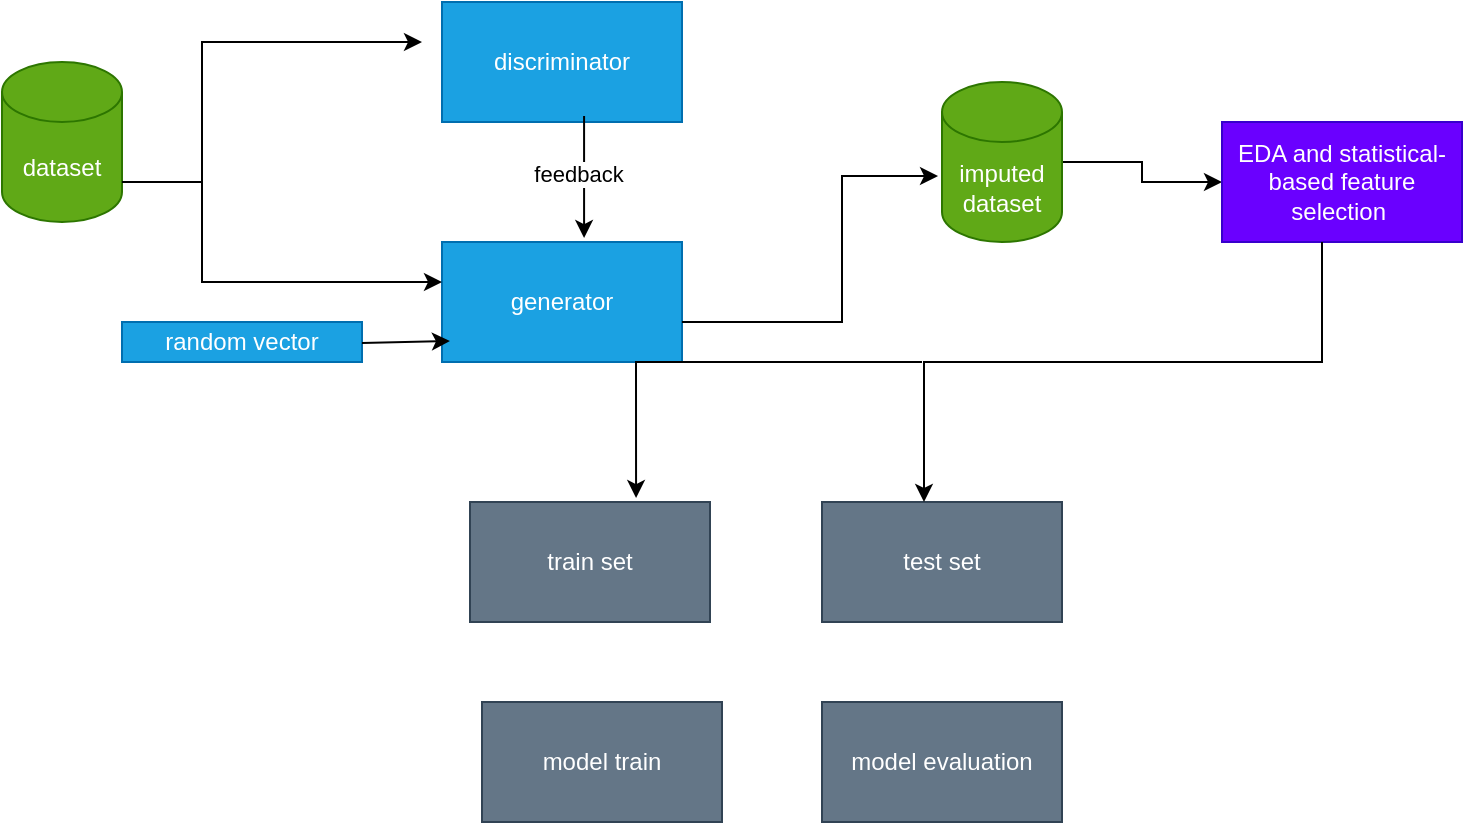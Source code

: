 <mxfile version="26.0.10">
  <diagram name="Page-1" id="jvBuB1lze5xDsDnsCJKq">
    <mxGraphModel dx="880" dy="426" grid="1" gridSize="10" guides="1" tooltips="1" connect="1" arrows="1" fold="1" page="1" pageScale="1" pageWidth="827" pageHeight="1169" math="0" shadow="0">
      <root>
        <mxCell id="0" />
        <mxCell id="1" parent="0" />
        <mxCell id="WdHeQMochMUsHgBH3z90-2" value="dataset" style="shape=cylinder3;whiteSpace=wrap;html=1;boundedLbl=1;backgroundOutline=1;size=15;fillColor=#60a917;fontColor=#ffffff;strokeColor=#2D7600;" vertex="1" parent="1">
          <mxGeometry x="60" y="170" width="60" height="80" as="geometry" />
        </mxCell>
        <mxCell id="WdHeQMochMUsHgBH3z90-3" value="generator" style="rounded=0;whiteSpace=wrap;html=1;fillColor=#1ba1e2;fontColor=#ffffff;strokeColor=#006EAF;" vertex="1" parent="1">
          <mxGeometry x="280" y="260" width="120" height="60" as="geometry" />
        </mxCell>
        <mxCell id="WdHeQMochMUsHgBH3z90-4" value="discriminator" style="rounded=0;whiteSpace=wrap;html=1;fillColor=#1ba1e2;fontColor=#ffffff;strokeColor=#006EAF;" vertex="1" parent="1">
          <mxGeometry x="280" y="140" width="120" height="60" as="geometry" />
        </mxCell>
        <mxCell id="WdHeQMochMUsHgBH3z90-5" value="random vector" style="rounded=0;whiteSpace=wrap;html=1;rotation=0;fillColor=#1ba1e2;fontColor=#ffffff;strokeColor=#006EAF;" vertex="1" parent="1">
          <mxGeometry x="120" y="300" width="120" height="20" as="geometry" />
        </mxCell>
        <mxCell id="WdHeQMochMUsHgBH3z90-19" value="" style="edgeStyle=orthogonalEdgeStyle;rounded=0;orthogonalLoop=1;jettySize=auto;html=1;" edge="1" parent="1" source="WdHeQMochMUsHgBH3z90-6" target="WdHeQMochMUsHgBH3z90-14">
          <mxGeometry relative="1" as="geometry" />
        </mxCell>
        <mxCell id="WdHeQMochMUsHgBH3z90-6" value="imputed dataset" style="shape=cylinder3;whiteSpace=wrap;html=1;boundedLbl=1;backgroundOutline=1;size=15;fillColor=#60a917;fontColor=#ffffff;strokeColor=#2D7600;" vertex="1" parent="1">
          <mxGeometry x="530" y="180" width="60" height="80" as="geometry" />
        </mxCell>
        <mxCell id="WdHeQMochMUsHgBH3z90-7" value="" style="endArrow=classic;html=1;rounded=0;" edge="1" parent="1">
          <mxGeometry width="50" height="50" relative="1" as="geometry">
            <mxPoint x="160" y="200" as="sourcePoint" />
            <mxPoint x="270" y="160" as="targetPoint" />
            <Array as="points">
              <mxPoint x="160" y="160" />
            </Array>
          </mxGeometry>
        </mxCell>
        <mxCell id="WdHeQMochMUsHgBH3z90-8" value="" style="endArrow=classic;html=1;rounded=0;" edge="1" parent="1">
          <mxGeometry width="50" height="50" relative="1" as="geometry">
            <mxPoint x="160" y="200" as="sourcePoint" />
            <mxPoint x="280" y="280" as="targetPoint" />
            <Array as="points">
              <mxPoint x="160" y="280" />
              <mxPoint x="200" y="280" />
            </Array>
          </mxGeometry>
        </mxCell>
        <mxCell id="WdHeQMochMUsHgBH3z90-9" value="" style="endArrow=none;html=1;rounded=0;" edge="1" parent="1">
          <mxGeometry width="50" height="50" relative="1" as="geometry">
            <mxPoint x="120" y="230" as="sourcePoint" />
            <mxPoint x="160" y="230" as="targetPoint" />
            <Array as="points">
              <mxPoint x="140" y="230" />
            </Array>
          </mxGeometry>
        </mxCell>
        <mxCell id="WdHeQMochMUsHgBH3z90-10" value="" style="endArrow=classic;html=1;rounded=0;entryX=0.033;entryY=0.9;entryDx=0;entryDy=0;entryPerimeter=0;" edge="1" parent="1">
          <mxGeometry width="50" height="50" relative="1" as="geometry">
            <mxPoint x="240" y="310.5" as="sourcePoint" />
            <mxPoint x="283.96" y="309.5" as="targetPoint" />
          </mxGeometry>
        </mxCell>
        <mxCell id="WdHeQMochMUsHgBH3z90-11" value="" style="endArrow=classic;html=1;rounded=0;entryX=0.592;entryY=-0.033;entryDx=0;entryDy=0;entryPerimeter=0;exitX=0.592;exitY=0.95;exitDx=0;exitDy=0;exitPerimeter=0;" edge="1" parent="1" source="WdHeQMochMUsHgBH3z90-4" target="WdHeQMochMUsHgBH3z90-3">
          <mxGeometry width="50" height="50" relative="1" as="geometry">
            <mxPoint x="350" y="210" as="sourcePoint" />
            <mxPoint x="400" y="160" as="targetPoint" />
          </mxGeometry>
        </mxCell>
        <mxCell id="WdHeQMochMUsHgBH3z90-12" value="feedback" style="edgeLabel;html=1;align=center;verticalAlign=middle;resizable=0;points=[];" vertex="1" connectable="0" parent="WdHeQMochMUsHgBH3z90-11">
          <mxGeometry x="-0.05" y="-3" relative="1" as="geometry">
            <mxPoint as="offset" />
          </mxGeometry>
        </mxCell>
        <mxCell id="WdHeQMochMUsHgBH3z90-13" value="" style="endArrow=classic;html=1;rounded=0;entryX=-0.033;entryY=0.588;entryDx=0;entryDy=0;entryPerimeter=0;" edge="1" parent="1" target="WdHeQMochMUsHgBH3z90-6">
          <mxGeometry width="50" height="50" relative="1" as="geometry">
            <mxPoint x="400" y="300" as="sourcePoint" />
            <mxPoint x="480" y="240" as="targetPoint" />
            <Array as="points">
              <mxPoint x="480" y="300" />
              <mxPoint x="480" y="227" />
            </Array>
          </mxGeometry>
        </mxCell>
        <mxCell id="WdHeQMochMUsHgBH3z90-14" value="EDA and statistical-based feature selection&amp;nbsp;" style="rounded=0;whiteSpace=wrap;html=1;fillColor=#6a00ff;fontColor=#ffffff;strokeColor=#3700CC;" vertex="1" parent="1">
          <mxGeometry x="670" y="200" width="120" height="60" as="geometry" />
        </mxCell>
        <mxCell id="WdHeQMochMUsHgBH3z90-15" value="train set" style="rounded=0;whiteSpace=wrap;html=1;fillColor=#647687;fontColor=#ffffff;strokeColor=#314354;" vertex="1" parent="1">
          <mxGeometry x="294" y="390" width="120" height="60" as="geometry" />
        </mxCell>
        <mxCell id="WdHeQMochMUsHgBH3z90-16" value="test set" style="rounded=0;whiteSpace=wrap;html=1;fillColor=#647687;fontColor=#ffffff;strokeColor=#314354;" vertex="1" parent="1">
          <mxGeometry x="470" y="390" width="120" height="60" as="geometry" />
        </mxCell>
        <mxCell id="WdHeQMochMUsHgBH3z90-17" value="model train" style="rounded=0;whiteSpace=wrap;html=1;fillColor=#647687;fontColor=#ffffff;strokeColor=#314354;" vertex="1" parent="1">
          <mxGeometry x="300" y="490" width="120" height="60" as="geometry" />
        </mxCell>
        <mxCell id="WdHeQMochMUsHgBH3z90-18" value="model evaluation" style="rounded=0;whiteSpace=wrap;html=1;fillColor=#647687;fontColor=#ffffff;strokeColor=#314354;" vertex="1" parent="1">
          <mxGeometry x="470" y="490" width="120" height="60" as="geometry" />
        </mxCell>
        <mxCell id="WdHeQMochMUsHgBH3z90-20" value="" style="endArrow=classic;html=1;rounded=0;entryX=0.425;entryY=0;entryDx=0;entryDy=0;entryPerimeter=0;" edge="1" parent="1" target="WdHeQMochMUsHgBH3z90-16">
          <mxGeometry width="50" height="50" relative="1" as="geometry">
            <mxPoint x="720" y="260" as="sourcePoint" />
            <mxPoint x="770" y="210" as="targetPoint" />
            <Array as="points">
              <mxPoint x="720" y="320" />
              <mxPoint x="521" y="320" />
            </Array>
          </mxGeometry>
        </mxCell>
        <mxCell id="WdHeQMochMUsHgBH3z90-21" value="" style="endArrow=classic;html=1;rounded=0;entryX=0.692;entryY=-0.033;entryDx=0;entryDy=0;entryPerimeter=0;" edge="1" parent="1" target="WdHeQMochMUsHgBH3z90-15">
          <mxGeometry width="50" height="50" relative="1" as="geometry">
            <mxPoint x="520" y="320" as="sourcePoint" />
            <mxPoint x="520" y="300" as="targetPoint" />
            <Array as="points">
              <mxPoint x="377" y="320" />
            </Array>
          </mxGeometry>
        </mxCell>
      </root>
    </mxGraphModel>
  </diagram>
</mxfile>
